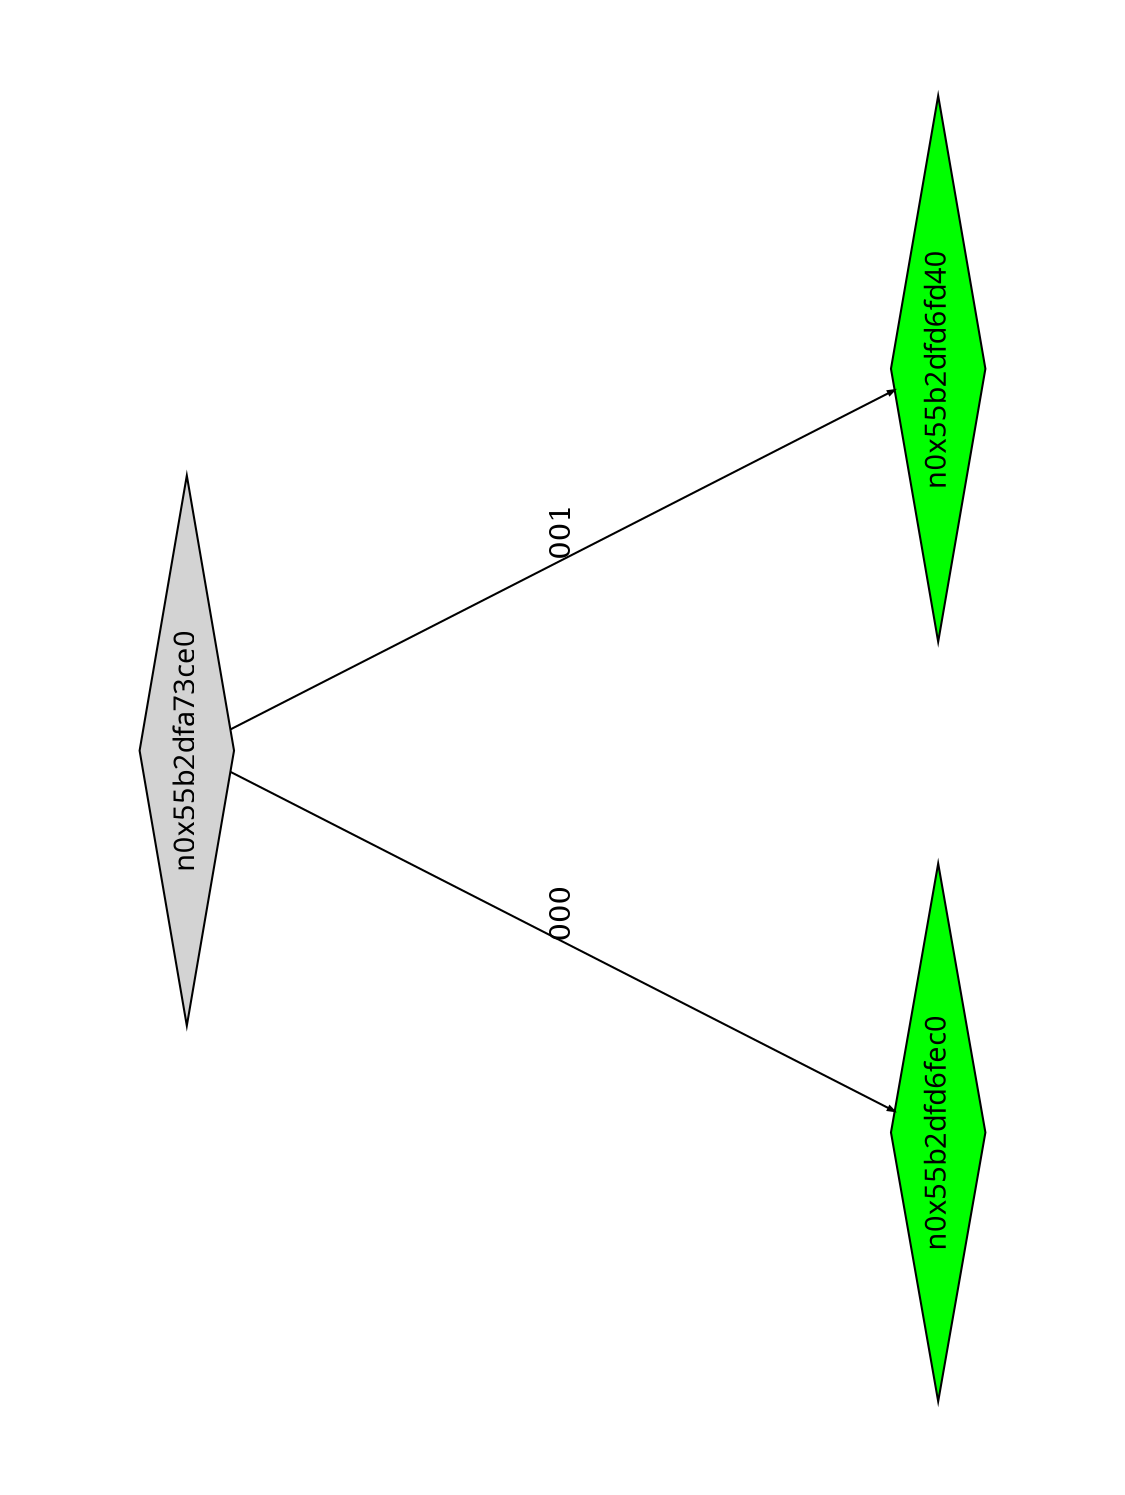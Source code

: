 digraph G {
	size="10,7.5";
	ratio=fill;
	rotate=90;
	center = "true";
	node [style="filled",width=.1,height=.1,fontname="Terminus"]
	edge [arrowsize=.3]
	n0x55b2dfa73ce0 [shape=diamond];
	n0x55b2dfa73ce0 -> n0x55b2dfd6fec0 [label=000];
	n0x55b2dfa73ce0 -> n0x55b2dfd6fd40 [label=001];
	n0x55b2dfd6fd40 [shape=diamond,fillcolor=green];
	n0x55b2dfd6fec0 [shape=diamond,fillcolor=green];
}
